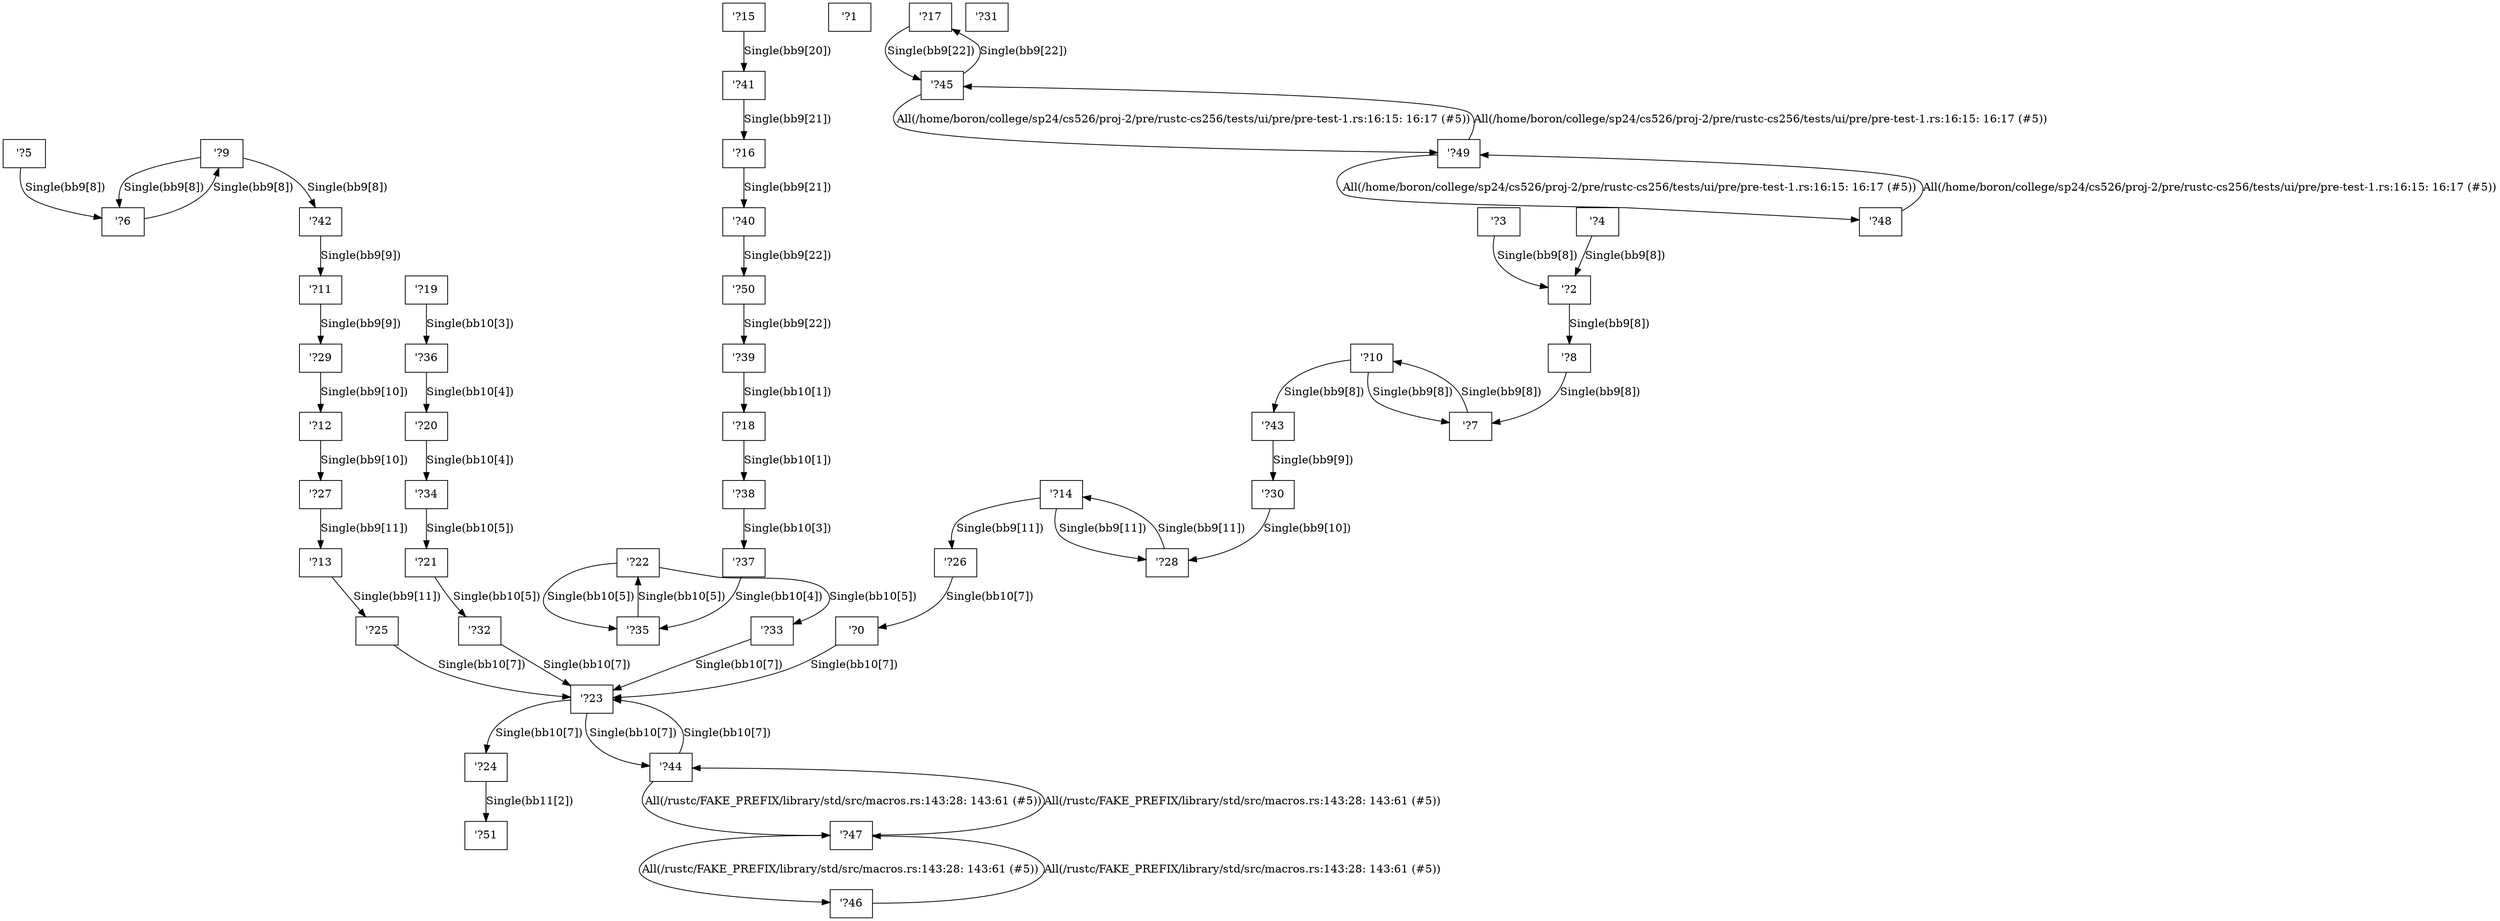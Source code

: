 digraph RegionInferenceContext {
    r0[label="\'?0"][shape="box"];
    r1[label="\'?1"][shape="box"];
    r2[label="\'?2"][shape="box"];
    r3[label="\'?3"][shape="box"];
    r4[label="\'?4"][shape="box"];
    r5[label="\'?5"][shape="box"];
    r6[label="\'?6"][shape="box"];
    r7[label="\'?7"][shape="box"];
    r8[label="\'?8"][shape="box"];
    r9[label="\'?9"][shape="box"];
    r10[label="\'?10"][shape="box"];
    r11[label="\'?11"][shape="box"];
    r12[label="\'?12"][shape="box"];
    r13[label="\'?13"][shape="box"];
    r14[label="\'?14"][shape="box"];
    r15[label="\'?15"][shape="box"];
    r16[label="\'?16"][shape="box"];
    r17[label="\'?17"][shape="box"];
    r18[label="\'?18"][shape="box"];
    r19[label="\'?19"][shape="box"];
    r20[label="\'?20"][shape="box"];
    r21[label="\'?21"][shape="box"];
    r22[label="\'?22"][shape="box"];
    r23[label="\'?23"][shape="box"];
    r24[label="\'?24"][shape="box"];
    r25[label="\'?25"][shape="box"];
    r26[label="\'?26"][shape="box"];
    r27[label="\'?27"][shape="box"];
    r28[label="\'?28"][shape="box"];
    r29[label="\'?29"][shape="box"];
    r30[label="\'?30"][shape="box"];
    r31[label="\'?31"][shape="box"];
    r32[label="\'?32"][shape="box"];
    r33[label="\'?33"][shape="box"];
    r34[label="\'?34"][shape="box"];
    r35[label="\'?35"][shape="box"];
    r36[label="\'?36"][shape="box"];
    r37[label="\'?37"][shape="box"];
    r38[label="\'?38"][shape="box"];
    r39[label="\'?39"][shape="box"];
    r40[label="\'?40"][shape="box"];
    r41[label="\'?41"][shape="box"];
    r42[label="\'?42"][shape="box"];
    r43[label="\'?43"][shape="box"];
    r44[label="\'?44"][shape="box"];
    r45[label="\'?45"][shape="box"];
    r46[label="\'?46"][shape="box"];
    r47[label="\'?47"][shape="box"];
    r48[label="\'?48"][shape="box"];
    r49[label="\'?49"][shape="box"];
    r50[label="\'?50"][shape="box"];
    r51[label="\'?51"][shape="box"];
    r44 -> r47[label="All(/rustc/FAKE_PREFIX/library/std/src/macros.rs:143:28: 143:61 (#5))"];
    r47 -> r44[label="All(/rustc/FAKE_PREFIX/library/std/src/macros.rs:143:28: 143:61 (#5))"];
    r46 -> r47[label="All(/rustc/FAKE_PREFIX/library/std/src/macros.rs:143:28: 143:61 (#5))"];
    r47 -> r46[label="All(/rustc/FAKE_PREFIX/library/std/src/macros.rs:143:28: 143:61 (#5))"];
    r45 -> r49[label="All(/home/boron/college/sp24/cs526/proj-2/pre/rustc-cs256/tests/ui/pre/pre-test-1.rs:16:15: 16:17 (#5))"];
    r49 -> r45[label="All(/home/boron/college/sp24/cs526/proj-2/pre/rustc-cs256/tests/ui/pre/pre-test-1.rs:16:15: 16:17 (#5))"];
    r48 -> r49[label="All(/home/boron/college/sp24/cs526/proj-2/pre/rustc-cs256/tests/ui/pre/pre-test-1.rs:16:15: 16:17 (#5))"];
    r49 -> r48[label="All(/home/boron/college/sp24/cs526/proj-2/pre/rustc-cs256/tests/ui/pre/pre-test-1.rs:16:15: 16:17 (#5))"];
    r2 -> r8[label="Single(bb9[8])"];
    r3 -> r2[label="Single(bb9[8])"];
    r4 -> r2[label="Single(bb9[8])"];
    r5 -> r6[label="Single(bb9[8])"];
    r8 -> r7[label="Single(bb9[8])"];
    r9 -> r6[label="Single(bb9[8])"];
    r6 -> r9[label="Single(bb9[8])"];
    r10 -> r7[label="Single(bb9[8])"];
    r7 -> r10[label="Single(bb9[8])"];
    r45 -> r17[label="Single(bb9[22])"];
    r17 -> r45[label="Single(bb9[22])"];
    r44 -> r23[label="Single(bb10[7])"];
    r23 -> r44[label="Single(bb10[7])"];
    r9 -> r42[label="Single(bb9[8])"];
    r10 -> r43[label="Single(bb9[8])"];
    r11 -> r29[label="Single(bb9[9])"];
    r43 -> r30[label="Single(bb9[9])"];
    r42 -> r11[label="Single(bb9[9])"];
    r12 -> r27[label="Single(bb9[10])"];
    r30 -> r28[label="Single(bb9[10])"];
    r29 -> r12[label="Single(bb9[10])"];
    r13 -> r25[label="Single(bb9[11])"];
    r14 -> r26[label="Single(bb9[11])"];
    r28 -> r14[label="Single(bb9[11])"];
    r14 -> r28[label="Single(bb9[11])"];
    r27 -> r13[label="Single(bb9[11])"];
    r15 -> r41[label="Single(bb9[20])"];
    r16 -> r40[label="Single(bb9[21])"];
    r41 -> r16[label="Single(bb9[21])"];
    r50 -> r39[label="Single(bb9[22])"];
    r40 -> r50[label="Single(bb9[22])"];
    r18 -> r38[label="Single(bb10[1])"];
    r39 -> r18[label="Single(bb10[1])"];
    r19 -> r36[label="Single(bb10[3])"];
    r38 -> r37[label="Single(bb10[3])"];
    r20 -> r34[label="Single(bb10[4])"];
    r37 -> r35[label="Single(bb10[4])"];
    r36 -> r20[label="Single(bb10[4])"];
    r21 -> r32[label="Single(bb10[5])"];
    r22 -> r33[label="Single(bb10[5])"];
    r35 -> r22[label="Single(bb10[5])"];
    r22 -> r35[label="Single(bb10[5])"];
    r34 -> r21[label="Single(bb10[5])"];
    r0 -> r23[label="Single(bb10[7])"];
    r23 -> r24[label="Single(bb10[7])"];
    r25 -> r23[label="Single(bb10[7])"];
    r26 -> r0[label="Single(bb10[7])"];
    r32 -> r23[label="Single(bb10[7])"];
    r33 -> r23[label="Single(bb10[7])"];
    r24 -> r51[label="Single(bb11[2])"];
}
